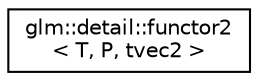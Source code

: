 digraph "Graphical Class Hierarchy"
{
  edge [fontname="Helvetica",fontsize="10",labelfontname="Helvetica",labelfontsize="10"];
  node [fontname="Helvetica",fontsize="10",shape=record];
  rankdir="LR";
  Node1 [label="glm::detail::functor2\l\< T, P, tvec2 \>",height=0.2,width=0.4,color="black", fillcolor="white", style="filled",URL="$structglm_1_1detail_1_1functor2_3_01_t_00_01_p_00_01tvec2_01_4.html"];
}

